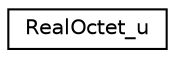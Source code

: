 digraph "Graphical Class Hierarchy"
{
 // INTERACTIVE_SVG=YES
  edge [fontname="Helvetica",fontsize="10",labelfontname="Helvetica",labelfontsize="10"];
  node [fontname="Helvetica",fontsize="10",shape=record];
  rankdir="LR";
  Node1 [label="RealOctet_u",height=0.2,width=0.4,color="black", fillcolor="white", style="filled",URL="$class_standard_interfaces__i_1_1_real_octet__u.html"];
}
